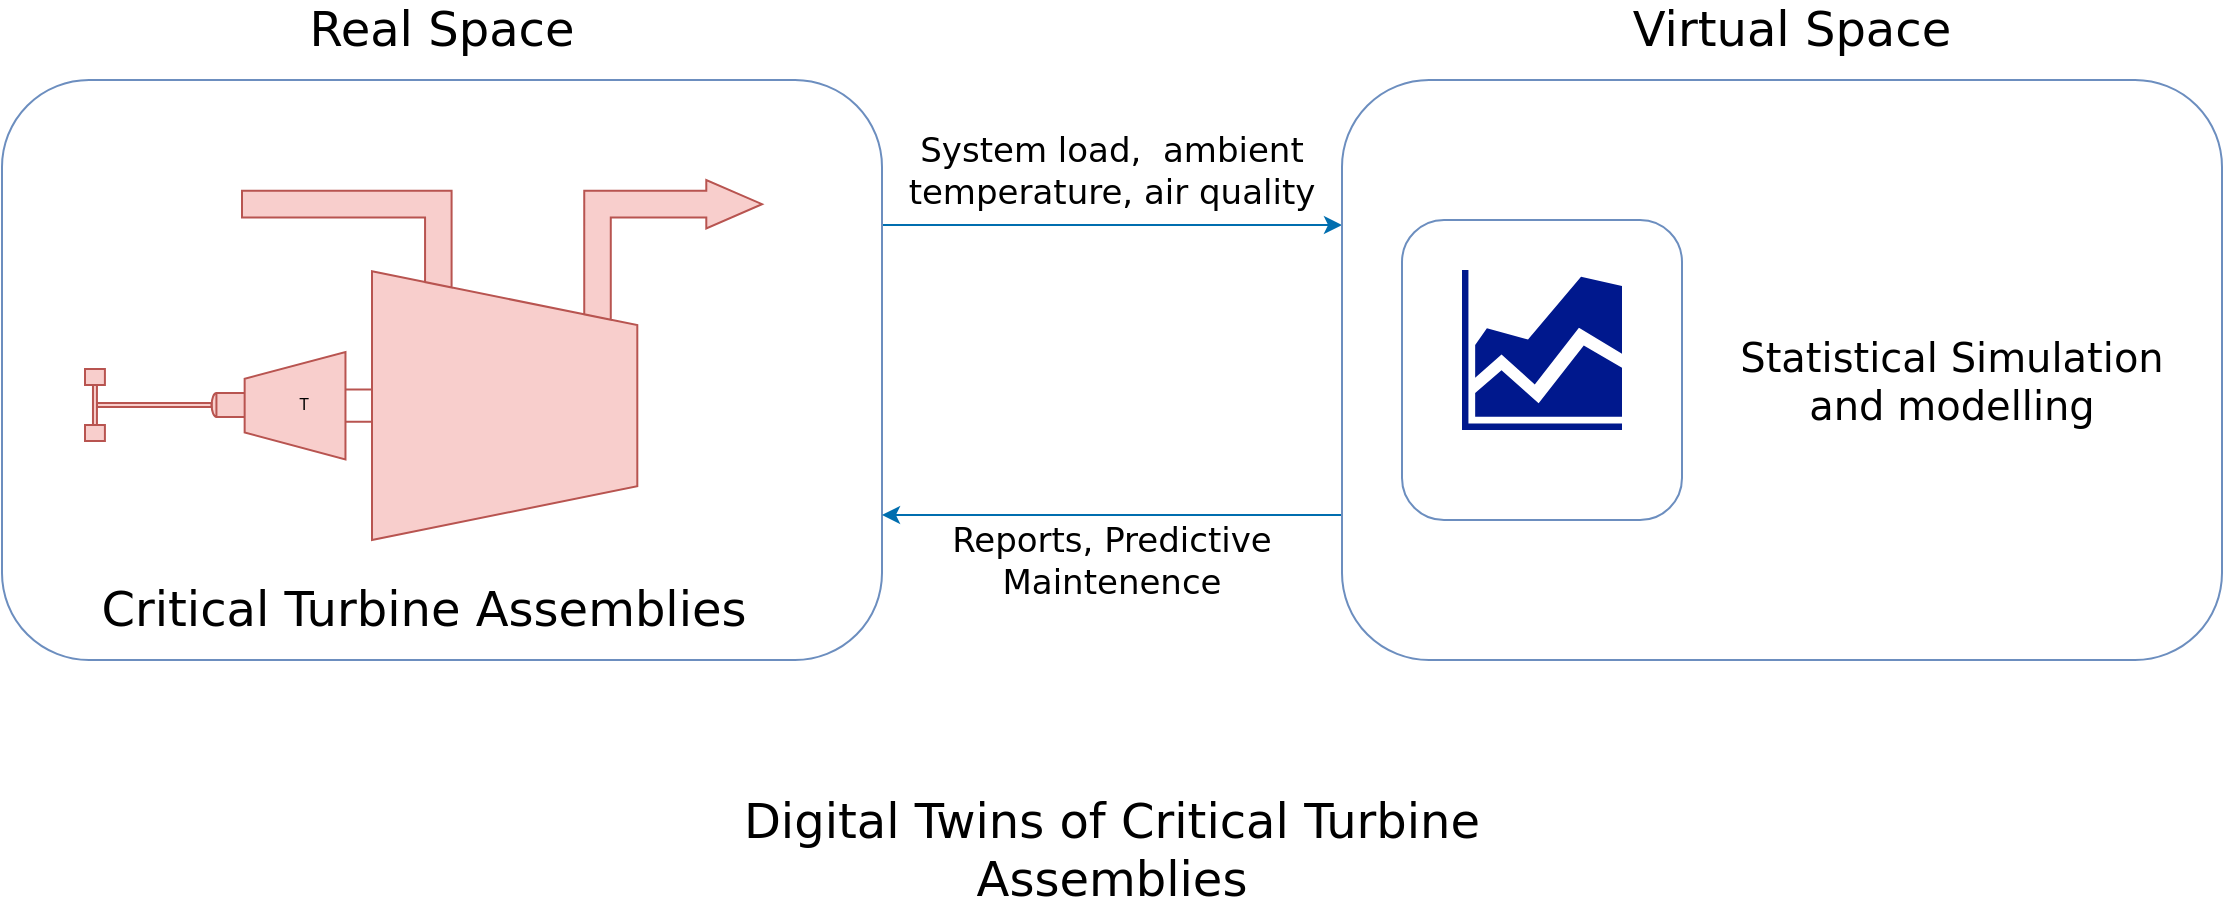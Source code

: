 <mxfile version="16.5.1" type="device"><diagram id="G3LEr2nBRuD8aDEMxv8Q" name="Page-1"><mxGraphModel dx="1394" dy="817" grid="1" gridSize="10" guides="1" tooltips="1" connect="1" arrows="1" fold="1" page="1" pageScale="1" pageWidth="1169" pageHeight="827" math="0" shadow="0"><root><mxCell id="0"/><mxCell id="1" parent="0"/><mxCell id="jJ6ia1cCsEdWz4Sxsw76-14" style="edgeStyle=orthogonalEdgeStyle;rounded=0;orthogonalLoop=1;jettySize=auto;html=1;entryX=0;entryY=0.25;entryDx=0;entryDy=0;fontFamily=Dejavu Sans;fontSize=24;exitX=1;exitY=0.25;exitDx=0;exitDy=0;fillColor=#1ba1e2;strokeColor=#006EAF;" edge="1" parent="1" source="jJ6ia1cCsEdWz4Sxsw76-4" target="jJ6ia1cCsEdWz4Sxsw76-13"><mxGeometry relative="1" as="geometry"/></mxCell><mxCell id="jJ6ia1cCsEdWz4Sxsw76-4" value="" style="rounded=1;whiteSpace=wrap;html=1;fillColor=none;strokeColor=#6c8ebf;" vertex="1" parent="1"><mxGeometry x="100" y="240" width="440" height="290" as="geometry"/></mxCell><mxCell id="jJ6ia1cCsEdWz4Sxsw76-3" value="" style="group" vertex="1" connectable="0" parent="1"><mxGeometry x="141.5" y="290" width="338.5" height="180" as="geometry"/></mxCell><mxCell id="jJ6ia1cCsEdWz4Sxsw76-1" value="" style="shape=mxgraph.pid.vessels.turbine_agitator;html=1;pointerEvents=1;align=center;verticalLabelPosition=bottom;verticalAlign=top;dashed=0;rotation=90;fillColor=#f8cecc;strokeColor=#b85450;" vertex="1" parent="jJ6ia1cCsEdWz4Sxsw76-3"><mxGeometry x="28.5" y="66" width="36" height="93" as="geometry"/></mxCell><mxCell id="jJ6ia1cCsEdWz4Sxsw76-2" value="&lt;table cellpadding=&quot;0&quot; cellspacing=&quot;0&quot; style=&quot;width:100%;height:100%;&quot;&gt;&lt;tr style=&quot;height:25%;&quot;&gt;&lt;td&gt;&lt;/td&gt;&lt;/tr&gt;&lt;tr style=&quot;height:75%;&quot;&gt;&lt;td align=&quot;left&quot; style=&quot;padding-left:11%;width:100%&quot;&gt;T&lt;/td&gt;&lt;/tr&gt;&lt;/table&gt;" style="shape=mxgraph.pid.compressors.centrifugal_compressor_-_turbine_driven;dashed=0;fontSize=8;html=1;overflow=fill;fillColor=#f8cecc;strokeColor=#b85450;" vertex="1" parent="jJ6ia1cCsEdWz4Sxsw76-3"><mxGeometry x="78.5" width="260" height="180" as="geometry"/></mxCell><mxCell id="jJ6ia1cCsEdWz4Sxsw76-5" value="Critical Turbine Assemblies" style="text;html=1;strokeColor=none;fillColor=none;align=center;verticalAlign=middle;whiteSpace=wrap;rounded=0;fontFamily=Dejavu Sans;fontSize=24;" vertex="1" parent="1"><mxGeometry x="105.75" y="490" width="410" height="30" as="geometry"/></mxCell><mxCell id="jJ6ia1cCsEdWz4Sxsw76-15" style="edgeStyle=orthogonalEdgeStyle;rounded=0;orthogonalLoop=1;jettySize=auto;html=1;entryX=1;entryY=0.75;entryDx=0;entryDy=0;fontFamily=Dejavu Sans;fontSize=24;exitX=0;exitY=0.75;exitDx=0;exitDy=0;fillColor=#1ba1e2;strokeColor=#006EAF;" edge="1" parent="1" source="jJ6ia1cCsEdWz4Sxsw76-13" target="jJ6ia1cCsEdWz4Sxsw76-4"><mxGeometry relative="1" as="geometry"/></mxCell><mxCell id="jJ6ia1cCsEdWz4Sxsw76-13" value="" style="rounded=1;whiteSpace=wrap;html=1;fillColor=none;strokeColor=#6c8ebf;" vertex="1" parent="1"><mxGeometry x="770" y="240" width="440" height="290" as="geometry"/></mxCell><mxCell id="jJ6ia1cCsEdWz4Sxsw76-16" value="&lt;span style=&quot;font-size: 17px;&quot;&gt;&lt;br style=&quot;font-size: 17px;&quot;&gt;System load,&amp;nbsp; ambient temperature, air quality&lt;/span&gt;" style="text;html=1;strokeColor=none;fillColor=none;align=center;verticalAlign=middle;whiteSpace=wrap;rounded=0;fontFamily=Dejavu Sans;fontSize=17;" vertex="1" parent="1"><mxGeometry x="550" y="260" width="210" height="30" as="geometry"/></mxCell><mxCell id="jJ6ia1cCsEdWz4Sxsw76-17" value="Reports, Predictive Maintenence" style="text;html=1;strokeColor=none;fillColor=none;align=center;verticalAlign=middle;whiteSpace=wrap;rounded=0;fontFamily=Dejavu Sans;fontSize=17;" vertex="1" parent="1"><mxGeometry x="550" y="465" width="210" height="30" as="geometry"/></mxCell><mxCell id="jJ6ia1cCsEdWz4Sxsw76-18" value="Real Space" style="text;html=1;strokeColor=none;fillColor=none;align=center;verticalAlign=middle;whiteSpace=wrap;rounded=0;fontFamily=Dejavu Sans;fontSize=24;" vertex="1" parent="1"><mxGeometry x="115" y="200" width="410" height="30" as="geometry"/></mxCell><mxCell id="jJ6ia1cCsEdWz4Sxsw76-19" value="Virtual Space" style="text;html=1;strokeColor=none;fillColor=none;align=center;verticalAlign=middle;whiteSpace=wrap;rounded=0;fontFamily=Dejavu Sans;fontSize=24;" vertex="1" parent="1"><mxGeometry x="790" y="200" width="410" height="30" as="geometry"/></mxCell><mxCell id="jJ6ia1cCsEdWz4Sxsw76-22" value="" style="group" vertex="1" connectable="0" parent="1"><mxGeometry x="800" y="310" width="140" height="150" as="geometry"/></mxCell><mxCell id="jJ6ia1cCsEdWz4Sxsw76-20" value="" style="sketch=0;aspect=fixed;pointerEvents=1;shadow=0;dashed=0;html=1;strokeColor=none;labelPosition=center;verticalLabelPosition=bottom;verticalAlign=top;align=center;fillColor=#00188D;shape=mxgraph.mscae.general.graph;fontFamily=Dejavu Sans;fontSize=17;" vertex="1" parent="jJ6ia1cCsEdWz4Sxsw76-22"><mxGeometry x="30" y="25" width="80" height="80" as="geometry"/></mxCell><mxCell id="jJ6ia1cCsEdWz4Sxsw76-21" value="" style="rounded=1;whiteSpace=wrap;html=1;fillColor=none;strokeColor=#6c8ebf;" vertex="1" parent="jJ6ia1cCsEdWz4Sxsw76-22"><mxGeometry width="140" height="150" as="geometry"/></mxCell><mxCell id="jJ6ia1cCsEdWz4Sxsw76-23" value="Statistical Simulation and modelling" style="text;html=1;strokeColor=none;fillColor=none;align=center;verticalAlign=middle;whiteSpace=wrap;rounded=0;fontFamily=Dejavu Sans;fontSize=20;" vertex="1" parent="1"><mxGeometry x="950" y="320" width="250" height="140" as="geometry"/></mxCell><mxCell id="jJ6ia1cCsEdWz4Sxsw76-24" value="Digital Twins of Critical Turbine Assemblies" style="text;html=1;strokeColor=none;fillColor=none;align=center;verticalAlign=middle;whiteSpace=wrap;rounded=0;fontFamily=Dejavu Sans;fontSize=24;" vertex="1" parent="1"><mxGeometry x="450" y="610" width="410" height="30" as="geometry"/></mxCell></root></mxGraphModel></diagram></mxfile>